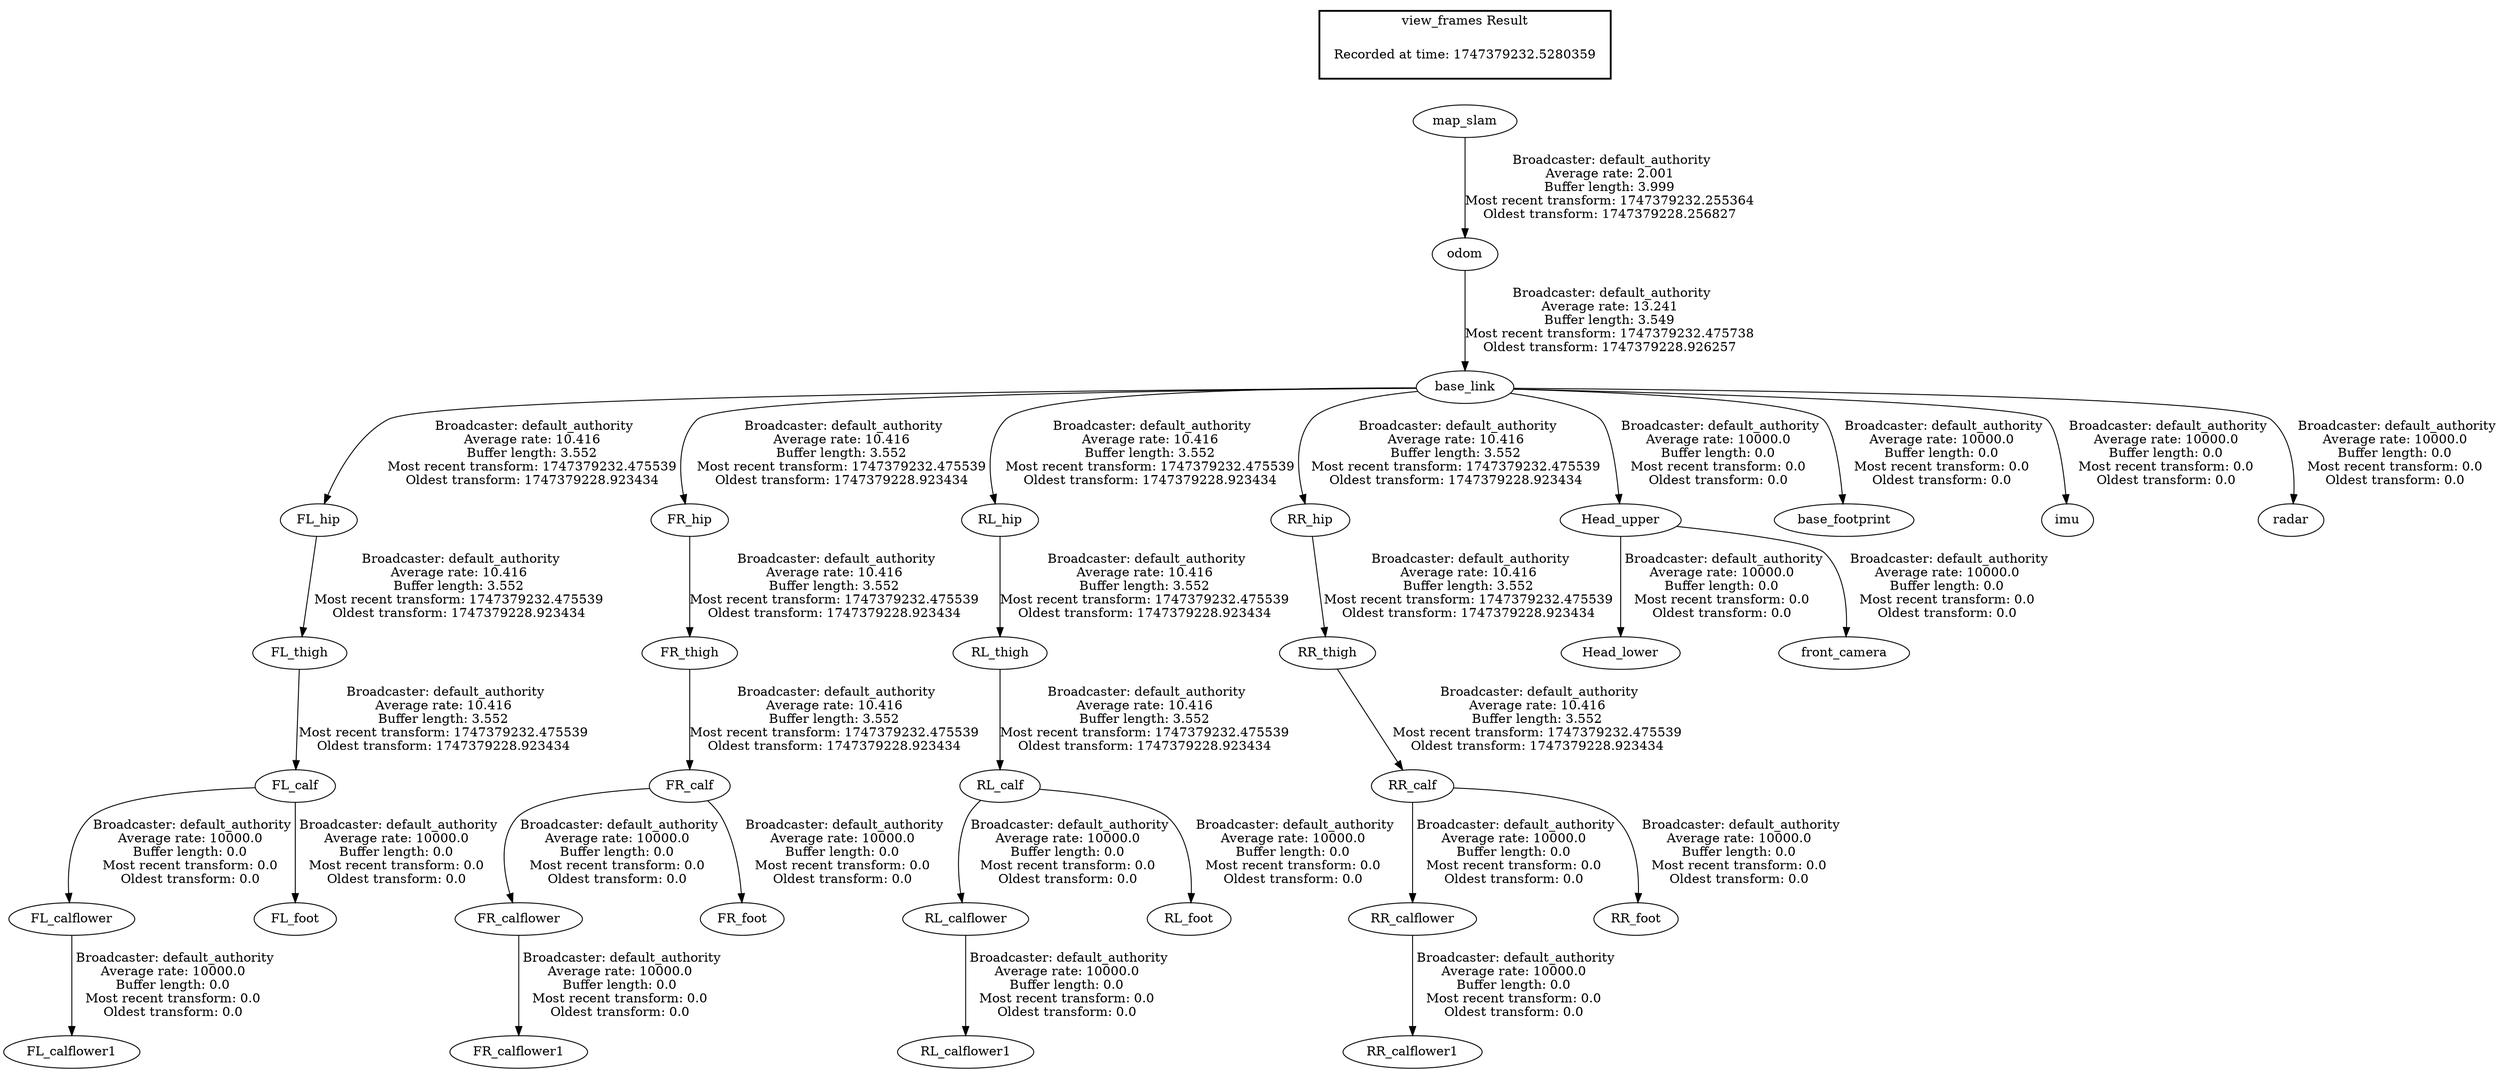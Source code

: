 digraph G {
"FL_thigh" -> "FL_calf"[label=" Broadcaster: default_authority\nAverage rate: 10.416\nBuffer length: 3.552\nMost recent transform: 1747379232.475539\nOldest transform: 1747379228.923434\n"];
"FL_hip" -> "FL_thigh"[label=" Broadcaster: default_authority\nAverage rate: 10.416\nBuffer length: 3.552\nMost recent transform: 1747379232.475539\nOldest transform: 1747379228.923434\n"];
"base_link" -> "FL_hip"[label=" Broadcaster: default_authority\nAverage rate: 10.416\nBuffer length: 3.552\nMost recent transform: 1747379232.475539\nOldest transform: 1747379228.923434\n"];
"odom" -> "base_link"[label=" Broadcaster: default_authority\nAverage rate: 13.241\nBuffer length: 3.549\nMost recent transform: 1747379232.475738\nOldest transform: 1747379228.926257\n"];
"FR_thigh" -> "FR_calf"[label=" Broadcaster: default_authority\nAverage rate: 10.416\nBuffer length: 3.552\nMost recent transform: 1747379232.475539\nOldest transform: 1747379228.923434\n"];
"FR_hip" -> "FR_thigh"[label=" Broadcaster: default_authority\nAverage rate: 10.416\nBuffer length: 3.552\nMost recent transform: 1747379232.475539\nOldest transform: 1747379228.923434\n"];
"base_link" -> "FR_hip"[label=" Broadcaster: default_authority\nAverage rate: 10.416\nBuffer length: 3.552\nMost recent transform: 1747379232.475539\nOldest transform: 1747379228.923434\n"];
"RL_thigh" -> "RL_calf"[label=" Broadcaster: default_authority\nAverage rate: 10.416\nBuffer length: 3.552\nMost recent transform: 1747379232.475539\nOldest transform: 1747379228.923434\n"];
"RL_hip" -> "RL_thigh"[label=" Broadcaster: default_authority\nAverage rate: 10.416\nBuffer length: 3.552\nMost recent transform: 1747379232.475539\nOldest transform: 1747379228.923434\n"];
"base_link" -> "RL_hip"[label=" Broadcaster: default_authority\nAverage rate: 10.416\nBuffer length: 3.552\nMost recent transform: 1747379232.475539\nOldest transform: 1747379228.923434\n"];
"RR_thigh" -> "RR_calf"[label=" Broadcaster: default_authority\nAverage rate: 10.416\nBuffer length: 3.552\nMost recent transform: 1747379232.475539\nOldest transform: 1747379228.923434\n"];
"RR_hip" -> "RR_thigh"[label=" Broadcaster: default_authority\nAverage rate: 10.416\nBuffer length: 3.552\nMost recent transform: 1747379232.475539\nOldest transform: 1747379228.923434\n"];
"base_link" -> "RR_hip"[label=" Broadcaster: default_authority\nAverage rate: 10.416\nBuffer length: 3.552\nMost recent transform: 1747379232.475539\nOldest transform: 1747379228.923434\n"];
"FL_calflower" -> "FL_calflower1"[label=" Broadcaster: default_authority\nAverage rate: 10000.0\nBuffer length: 0.0\nMost recent transform: 0.0\nOldest transform: 0.0\n"];
"FL_calf" -> "FL_calflower"[label=" Broadcaster: default_authority\nAverage rate: 10000.0\nBuffer length: 0.0\nMost recent transform: 0.0\nOldest transform: 0.0\n"];
"FL_calf" -> "FL_foot"[label=" Broadcaster: default_authority\nAverage rate: 10000.0\nBuffer length: 0.0\nMost recent transform: 0.0\nOldest transform: 0.0\n"];
"FR_calflower" -> "FR_calflower1"[label=" Broadcaster: default_authority\nAverage rate: 10000.0\nBuffer length: 0.0\nMost recent transform: 0.0\nOldest transform: 0.0\n"];
"FR_calf" -> "FR_calflower"[label=" Broadcaster: default_authority\nAverage rate: 10000.0\nBuffer length: 0.0\nMost recent transform: 0.0\nOldest transform: 0.0\n"];
"FR_calf" -> "FR_foot"[label=" Broadcaster: default_authority\nAverage rate: 10000.0\nBuffer length: 0.0\nMost recent transform: 0.0\nOldest transform: 0.0\n"];
"Head_upper" -> "Head_lower"[label=" Broadcaster: default_authority\nAverage rate: 10000.0\nBuffer length: 0.0\nMost recent transform: 0.0\nOldest transform: 0.0\n"];
"base_link" -> "Head_upper"[label=" Broadcaster: default_authority\nAverage rate: 10000.0\nBuffer length: 0.0\nMost recent transform: 0.0\nOldest transform: 0.0\n"];
"RL_calflower" -> "RL_calflower1"[label=" Broadcaster: default_authority\nAverage rate: 10000.0\nBuffer length: 0.0\nMost recent transform: 0.0\nOldest transform: 0.0\n"];
"RL_calf" -> "RL_calflower"[label=" Broadcaster: default_authority\nAverage rate: 10000.0\nBuffer length: 0.0\nMost recent transform: 0.0\nOldest transform: 0.0\n"];
"RL_calf" -> "RL_foot"[label=" Broadcaster: default_authority\nAverage rate: 10000.0\nBuffer length: 0.0\nMost recent transform: 0.0\nOldest transform: 0.0\n"];
"RR_calflower" -> "RR_calflower1"[label=" Broadcaster: default_authority\nAverage rate: 10000.0\nBuffer length: 0.0\nMost recent transform: 0.0\nOldest transform: 0.0\n"];
"RR_calf" -> "RR_calflower"[label=" Broadcaster: default_authority\nAverage rate: 10000.0\nBuffer length: 0.0\nMost recent transform: 0.0\nOldest transform: 0.0\n"];
"RR_calf" -> "RR_foot"[label=" Broadcaster: default_authority\nAverage rate: 10000.0\nBuffer length: 0.0\nMost recent transform: 0.0\nOldest transform: 0.0\n"];
"base_link" -> "base_footprint"[label=" Broadcaster: default_authority\nAverage rate: 10000.0\nBuffer length: 0.0\nMost recent transform: 0.0\nOldest transform: 0.0\n"];
"Head_upper" -> "front_camera"[label=" Broadcaster: default_authority\nAverage rate: 10000.0\nBuffer length: 0.0\nMost recent transform: 0.0\nOldest transform: 0.0\n"];
"base_link" -> "imu"[label=" Broadcaster: default_authority\nAverage rate: 10000.0\nBuffer length: 0.0\nMost recent transform: 0.0\nOldest transform: 0.0\n"];
"base_link" -> "radar"[label=" Broadcaster: default_authority\nAverage rate: 10000.0\nBuffer length: 0.0\nMost recent transform: 0.0\nOldest transform: 0.0\n"];
"map_slam" -> "odom"[label=" Broadcaster: default_authority\nAverage rate: 2.001\nBuffer length: 3.999\nMost recent transform: 1747379232.255364\nOldest transform: 1747379228.256827\n"];
edge [style=invis];
 subgraph cluster_legend { style=bold; color=black; label ="view_frames Result";
"Recorded at time: 1747379232.5280359"[ shape=plaintext ] ;
}->"map_slam";
}